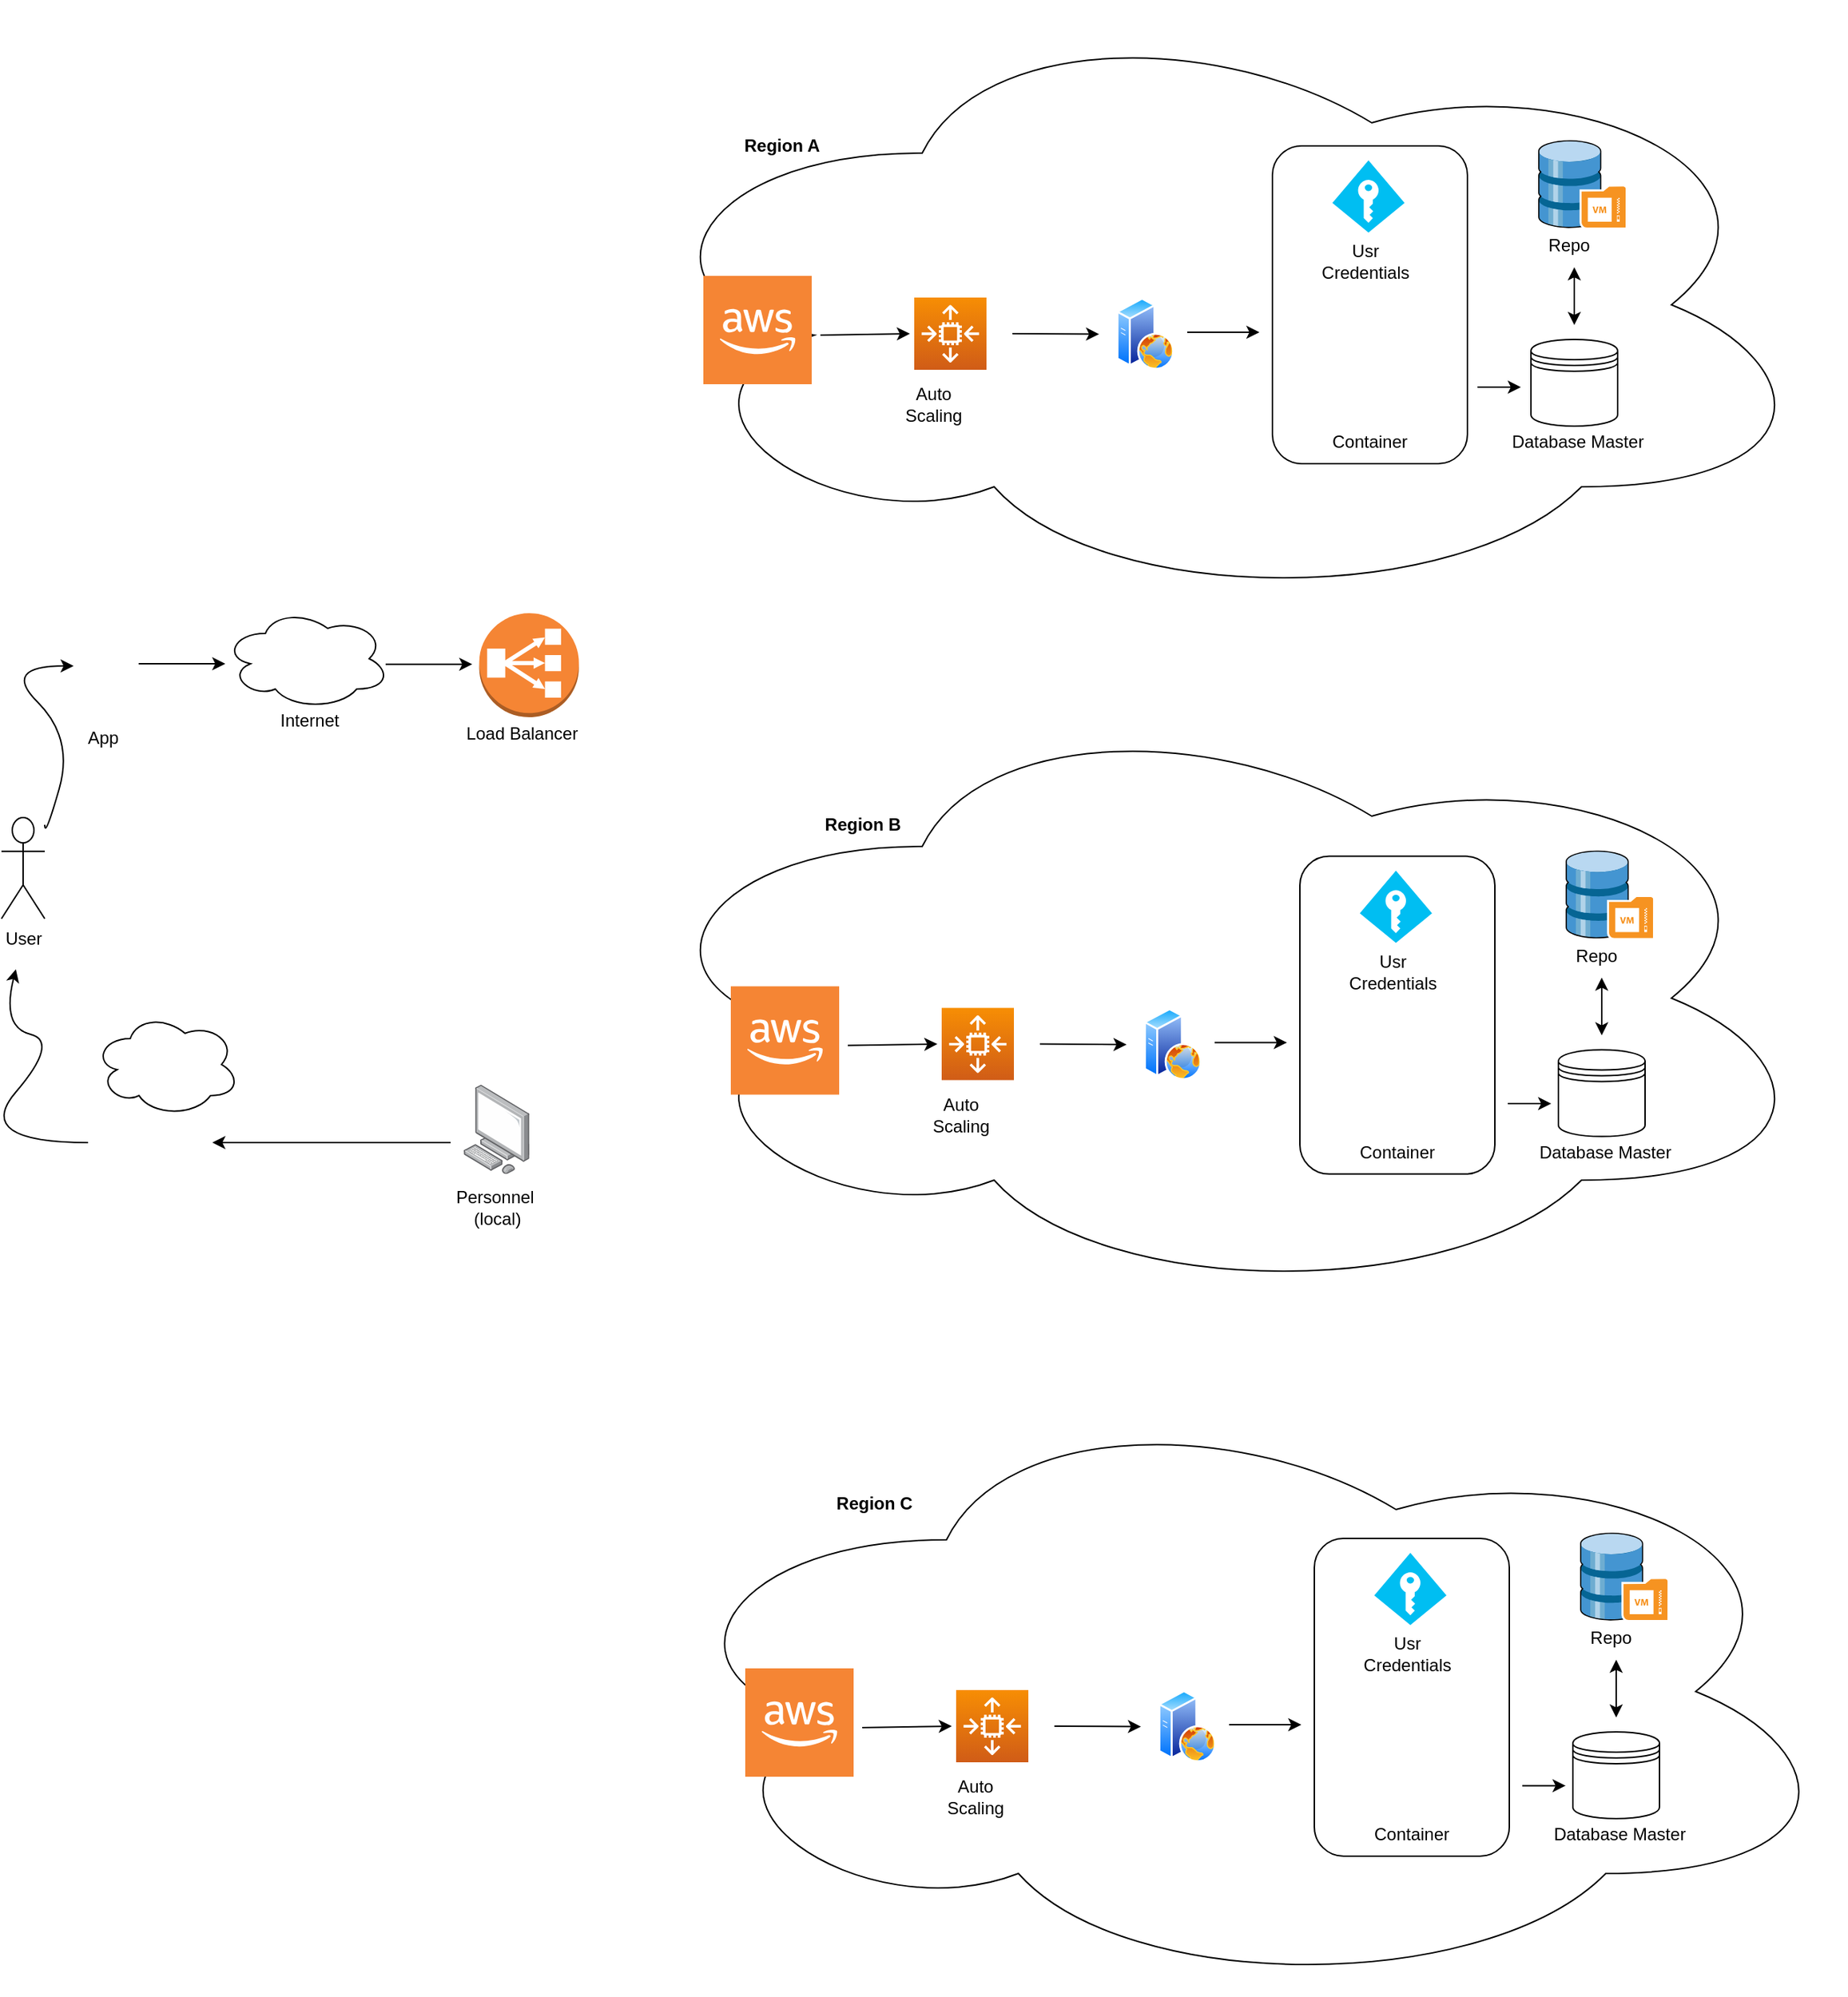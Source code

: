 <mxfile version="17.0.0" type="github">
  <diagram id="yPxyJZ8AM_hMuL3Unpa9" name="gitflow">
    <mxGraphModel dx="1043" dy="5305" grid="1" gridSize="10" guides="1" tooltips="1" connect="1" arrows="1" fold="1" page="1" pageScale="1" pageWidth="3300" pageHeight="4681" math="0" shadow="0">
      <root>
        <mxCell id="0" />
        <mxCell id="1" parent="0" />
        <mxCell id="aeybAfqKCNcVXMwGGbME-83" value="" style="ellipse;shape=cloud;whiteSpace=wrap;html=1;fillColor=none;" vertex="1" parent="1">
          <mxGeometry x="466.8" y="550" width="830" height="420" as="geometry" />
        </mxCell>
        <mxCell id="aeybAfqKCNcVXMwGGbME-62" value="" style="ellipse;shape=cloud;whiteSpace=wrap;html=1;fillColor=none;" vertex="1" parent="1">
          <mxGeometry x="450" y="70" width="830" height="420" as="geometry" />
        </mxCell>
        <object label="User&lt;br&gt;" id="ce-0WmokCaHtLLE00WAw-1">
          <mxCell style="shape=umlActor;verticalLabelPosition=bottom;verticalAlign=top;html=1;outlineConnect=0;" parent="1" vertex="1">
            <mxGeometry x="20" y="155" width="30" height="70" as="geometry" />
          </mxCell>
        </object>
        <mxCell id="ce-0WmokCaHtLLE00WAw-2" value="&lt;span style=&quot;white-space: pre&quot;&gt;	&lt;/span&gt;&lt;span style=&quot;white-space: pre&quot;&gt;	&lt;/span&gt;" style="shape=datastore;whiteSpace=wrap;html=1;" parent="1" vertex="1">
          <mxGeometry x="1079" y="-176" width="60" height="60" as="geometry" />
        </mxCell>
        <mxCell id="ce-0WmokCaHtLLE00WAw-3" value="" style="verticalLabelPosition=bottom;html=1;verticalAlign=top;align=center;strokeColor=none;fillColor=#00BEF2;shape=mxgraph.azure.access_control;" parent="1" vertex="1">
          <mxGeometry x="941.5" y="-300" width="50" height="50" as="geometry" />
        </mxCell>
        <mxCell id="ce-0WmokCaHtLLE00WAw-6" value="" style="shape=image;html=1;verticalAlign=top;verticalLabelPosition=bottom;labelBackgroundColor=#ffffff;imageAspect=0;aspect=fixed;image=https://cdn0.iconfinder.com/data/icons/social-media-2104/24/social_media_social_media_logo_docker-128.png" parent="1" vertex="1">
          <mxGeometry x="933.5" y="-183.0" width="68" height="68" as="geometry" />
        </mxCell>
        <mxCell id="ce-0WmokCaHtLLE00WAw-7" value="Internet&lt;br&gt;" style="text;html=1;align=center;verticalAlign=middle;resizable=0;points=[];autosize=1;strokeColor=none;fillColor=none;" parent="1" vertex="1">
          <mxGeometry x="203" y="78.35" width="60" height="20" as="geometry" />
        </mxCell>
        <mxCell id="ce-0WmokCaHtLLE00WAw-9" value="Database Master" style="text;html=1;align=center;verticalAlign=middle;resizable=0;points=[];autosize=1;strokeColor=none;fillColor=none;" parent="1" vertex="1">
          <mxGeometry x="1056" y="-115" width="110" height="20" as="geometry" />
        </mxCell>
        <mxCell id="ce-0WmokCaHtLLE00WAw-12" value="" style="ellipse;shape=cloud;whiteSpace=wrap;html=1;" parent="1" vertex="1">
          <mxGeometry x="174" y="10" width="115" height="70" as="geometry" />
        </mxCell>
        <mxCell id="ce-0WmokCaHtLLE00WAw-13" value="" style="shape=image;html=1;verticalAlign=top;verticalLabelPosition=bottom;labelBackgroundColor=#ffffff;imageAspect=0;aspect=fixed;image=https://cdn4.iconfinder.com/data/icons/48-bubbles/48/27.Phone-128.png" parent="1" vertex="1">
          <mxGeometry x="60" y="22.5" width="65" height="65" as="geometry" />
        </mxCell>
        <mxCell id="ce-0WmokCaHtLLE00WAw-15" value="App" style="text;html=1;align=center;verticalAlign=middle;resizable=0;points=[];autosize=1;strokeColor=none;fillColor=none;" parent="1" vertex="1">
          <mxGeometry x="70" y="90" width="40" height="20" as="geometry" />
        </mxCell>
        <mxCell id="ce-0WmokCaHtLLE00WAw-16" value="" style="curved=1;endArrow=classic;html=1;rounded=0;" parent="1" edge="1">
          <mxGeometry width="50" height="50" relative="1" as="geometry">
            <mxPoint x="50" y="160" as="sourcePoint" />
            <mxPoint x="70" y="50" as="targetPoint" />
            <Array as="points">
              <mxPoint x="50" y="170" />
              <mxPoint x="70" y="100" />
              <mxPoint x="20" y="50" />
            </Array>
          </mxGeometry>
        </mxCell>
        <mxCell id="ce-0WmokCaHtLLE00WAw-18" value="" style="endArrow=classic;html=1;rounded=0;" parent="1" edge="1">
          <mxGeometry width="50" height="50" relative="1" as="geometry">
            <mxPoint x="115" y="48.5" as="sourcePoint" />
            <mxPoint x="175" y="48.5" as="targetPoint" />
          </mxGeometry>
        </mxCell>
        <mxCell id="ce-0WmokCaHtLLE00WAw-19" value="Load Balancer" style="text;html=1;align=center;verticalAlign=middle;resizable=0;points=[];autosize=1;strokeColor=none;fillColor=none;" parent="1" vertex="1">
          <mxGeometry x="335.3" y="87.35" width="90" height="20" as="geometry" />
        </mxCell>
        <mxCell id="ce-0WmokCaHtLLE00WAw-20" value="Container" style="text;html=1;align=center;verticalAlign=middle;resizable=0;points=[];autosize=1;strokeColor=none;fillColor=none;" parent="1" vertex="1">
          <mxGeometry x="931.5" y="-115" width="70" height="20" as="geometry" />
        </mxCell>
        <mxCell id="ce-0WmokCaHtLLE00WAw-21" value="" style="points=[];aspect=fixed;html=1;align=center;shadow=0;dashed=0;image;image=img/lib/allied_telesis/computer_and_terminals/Personal_Computer.svg;" parent="1" vertex="1">
          <mxGeometry x="340" y="340" width="45.6" height="61.8" as="geometry" />
        </mxCell>
        <mxCell id="ce-0WmokCaHtLLE00WAw-22" value="Personnel&amp;nbsp;&lt;br&gt;(local)" style="text;html=1;align=center;verticalAlign=middle;resizable=0;points=[];autosize=1;strokeColor=none;fillColor=none;" parent="1" vertex="1">
          <mxGeometry x="327.8" y="410" width="70" height="30" as="geometry" />
        </mxCell>
        <mxCell id="ce-0WmokCaHtLLE00WAw-23" value="" style="shape=image;html=1;verticalAlign=top;verticalLabelPosition=bottom;labelBackgroundColor=#ffffff;imageAspect=0;aspect=fixed;image=https://cdn2.iconfinder.com/data/icons/web-development-and-studio/512/108_Map_Camping_plan_track_location_camping_camp-128.png" parent="1" vertex="1">
          <mxGeometry x="115.35" y="306.8" width="38.2" height="38.2" as="geometry" />
        </mxCell>
        <mxCell id="ce-0WmokCaHtLLE00WAw-24" value="" style="shape=image;html=1;verticalAlign=top;verticalLabelPosition=bottom;labelBackgroundColor=#ffffff;imageAspect=0;aspect=fixed;image=https://cdn4.iconfinder.com/data/icons/car-silhouettes/1000/van-128.png" parent="1" vertex="1">
          <mxGeometry x="85.55" y="350" width="68" height="68" as="geometry" />
        </mxCell>
        <mxCell id="ce-0WmokCaHtLLE00WAw-32" value="" style="curved=1;endArrow=classic;html=1;rounded=0;exitX=-0.082;exitY=0.441;exitDx=0;exitDy=0;exitPerimeter=0;" parent="1" edge="1" source="ce-0WmokCaHtLLE00WAw-24">
          <mxGeometry width="50" height="50" relative="1" as="geometry">
            <mxPoint x="70" y="410" as="sourcePoint" />
            <mxPoint x="30" y="260" as="targetPoint" />
            <Array as="points">
              <mxPoint y="380" />
              <mxPoint x="60" y="310" />
              <mxPoint x="20" y="300" />
            </Array>
          </mxGeometry>
        </mxCell>
        <mxCell id="ce-0WmokCaHtLLE00WAw-33" value="" style="ellipse;shape=cloud;whiteSpace=wrap;html=1;fillColor=none;" parent="1" vertex="1">
          <mxGeometry x="83.9" y="290" width="101.1" height="71.8" as="geometry" />
        </mxCell>
        <mxCell id="ce-0WmokCaHtLLE00WAw-35" value="" style="endArrow=classic;html=1;rounded=0;exitX=0;exitY=0.647;exitDx=0;exitDy=0;exitPerimeter=0;" parent="1" edge="1">
          <mxGeometry width="50" height="50" relative="1" as="geometry">
            <mxPoint x="331" y="379.985" as="sourcePoint" />
            <mxPoint x="166" y="380" as="targetPoint" />
          </mxGeometry>
        </mxCell>
        <mxCell id="aeybAfqKCNcVXMwGGbME-3" value="" style="ellipse;shape=cloud;whiteSpace=wrap;html=1;fillColor=none;" vertex="1" parent="1">
          <mxGeometry x="450" y="-410" width="830" height="420" as="geometry" />
        </mxCell>
        <mxCell id="aeybAfqKCNcVXMwGGbME-7" value="Region A" style="text;html=1;align=center;verticalAlign=middle;resizable=0;points=[];autosize=1;strokeColor=none;fillColor=none;fontStyle=1" vertex="1" parent="1">
          <mxGeometry x="525" y="-320" width="70" height="20" as="geometry" />
        </mxCell>
        <mxCell id="aeybAfqKCNcVXMwGGbME-10" value="" style="outlineConnect=0;dashed=0;verticalLabelPosition=bottom;verticalAlign=top;align=center;html=1;shape=mxgraph.aws3.classic_load_balancer;fillColor=#F58534;gradientColor=none;" vertex="1" parent="1">
          <mxGeometry x="350.8" y="13.5" width="69" height="72" as="geometry" />
        </mxCell>
        <mxCell id="aeybAfqKCNcVXMwGGbME-11" value="" style="sketch=0;points=[[0,0,0],[0.25,0,0],[0.5,0,0],[0.75,0,0],[1,0,0],[0,1,0],[0.25,1,0],[0.5,1,0],[0.75,1,0],[1,1,0],[0,0.25,0],[0,0.5,0],[0,0.75,0],[1,0.25,0],[1,0.5,0],[1,0.75,0]];outlineConnect=0;fontColor=#232F3E;gradientColor=#F78E04;gradientDirection=north;fillColor=#D05C17;strokeColor=#ffffff;dashed=0;verticalLabelPosition=bottom;verticalAlign=top;align=center;html=1;fontSize=12;fontStyle=0;aspect=fixed;shape=mxgraph.aws4.resourceIcon;resIcon=mxgraph.aws4.auto_scaling2;" vertex="1" parent="1">
          <mxGeometry x="652" y="-205" width="50" height="50" as="geometry" />
        </mxCell>
        <mxCell id="aeybAfqKCNcVXMwGGbME-12" value="Auto &lt;br&gt;Scaling" style="text;html=1;align=center;verticalAlign=middle;resizable=0;points=[];autosize=1;strokeColor=none;fillColor=none;" vertex="1" parent="1">
          <mxGeometry x="640" y="-146" width="50" height="30" as="geometry" />
        </mxCell>
        <mxCell id="aeybAfqKCNcVXMwGGbME-13" value="Region B" style="text;html=1;align=center;verticalAlign=middle;resizable=0;points=[];autosize=1;strokeColor=none;fillColor=none;fontStyle=1" vertex="1" parent="1">
          <mxGeometry x="581" y="150" width="70" height="20" as="geometry" />
        </mxCell>
        <mxCell id="aeybAfqKCNcVXMwGGbME-14" value="Region C" style="text;html=1;align=center;verticalAlign=middle;resizable=0;points=[];autosize=1;strokeColor=none;fillColor=none;fontStyle=1" vertex="1" parent="1">
          <mxGeometry x="589" y="620" width="70" height="20" as="geometry" />
        </mxCell>
        <mxCell id="aeybAfqKCNcVXMwGGbME-18" value="" style="shadow=0;dashed=0;html=1;labelPosition=center;verticalLabelPosition=bottom;verticalAlign=top;align=center;outlineConnect=0;shape=mxgraph.veeam.3d.backup_repository_2;fillColor=none;" vertex="1" parent="1">
          <mxGeometry x="1084" y="-314" width="62" height="62" as="geometry" />
        </mxCell>
        <mxCell id="aeybAfqKCNcVXMwGGbME-19" value="Repo" style="text;html=1;align=center;verticalAlign=middle;resizable=0;points=[];autosize=1;strokeColor=none;fillColor=none;" vertex="1" parent="1">
          <mxGeometry x="1085" y="-251" width="40" height="20" as="geometry" />
        </mxCell>
        <mxCell id="aeybAfqKCNcVXMwGGbME-30" value="" style="outlineConnect=0;dashed=0;verticalLabelPosition=bottom;verticalAlign=top;align=center;html=1;shape=mxgraph.aws3.cloud_2;fillColor=#F58534;gradientColor=none;" vertex="1" parent="1">
          <mxGeometry x="506" y="-220" width="75" height="75" as="geometry" />
        </mxCell>
        <mxCell id="aeybAfqKCNcVXMwGGbME-35" value="" style="endArrow=classic;html=1;rounded=0;entryX=0;entryY=0.5;entryDx=0;entryDy=0;entryPerimeter=0;" edge="1" parent="1">
          <mxGeometry width="50" height="50" relative="1" as="geometry">
            <mxPoint x="587" y="-179" as="sourcePoint" />
            <mxPoint x="649" y="-180" as="targetPoint" />
          </mxGeometry>
        </mxCell>
        <mxCell id="aeybAfqKCNcVXMwGGbME-36" value="" style="rounded=1;whiteSpace=wrap;html=1;fillColor=none;" vertex="1" parent="1">
          <mxGeometry x="900" y="-310" width="135" height="220" as="geometry" />
        </mxCell>
        <mxCell id="aeybAfqKCNcVXMwGGbME-37" value="Usr&lt;br&gt;Credentials" style="text;html=1;align=center;verticalAlign=middle;resizable=0;points=[];autosize=1;strokeColor=none;fillColor=none;" vertex="1" parent="1">
          <mxGeometry x="923.5" y="-245" width="80" height="30" as="geometry" />
        </mxCell>
        <mxCell id="aeybAfqKCNcVXMwGGbME-38" value="" style="endArrow=classic;html=1;rounded=0;" edge="1" parent="1">
          <mxGeometry width="50" height="50" relative="1" as="geometry">
            <mxPoint x="841" y="-181" as="sourcePoint" />
            <mxPoint x="891" y="-181" as="targetPoint" />
          </mxGeometry>
        </mxCell>
        <mxCell id="aeybAfqKCNcVXMwGGbME-39" value="" style="endArrow=classic;html=1;rounded=0;" edge="1" parent="1">
          <mxGeometry width="50" height="50" relative="1" as="geometry">
            <mxPoint x="720" y="-180" as="sourcePoint" />
            <mxPoint x="780" y="-179.67" as="targetPoint" />
          </mxGeometry>
        </mxCell>
        <mxCell id="aeybAfqKCNcVXMwGGbME-41" value="" style="endArrow=classic;startArrow=classic;html=1;rounded=0;" edge="1" parent="1">
          <mxGeometry width="50" height="50" relative="1" as="geometry">
            <mxPoint x="1109" y="-186" as="sourcePoint" />
            <mxPoint x="1109" y="-226" as="targetPoint" />
          </mxGeometry>
        </mxCell>
        <mxCell id="aeybAfqKCNcVXMwGGbME-42" value="" style="aspect=fixed;perimeter=ellipsePerimeter;html=1;align=center;shadow=0;dashed=0;spacingTop=3;image;image=img/lib/active_directory/web_server.svg;fillColor=none;" vertex="1" parent="1">
          <mxGeometry x="792" y="-205" width="40" height="50" as="geometry" />
        </mxCell>
        <mxCell id="aeybAfqKCNcVXMwGGbME-43" value="&lt;span style=&quot;white-space: pre&quot;&gt;	&lt;/span&gt;&lt;span style=&quot;white-space: pre&quot;&gt;	&lt;/span&gt;" style="shape=datastore;whiteSpace=wrap;html=1;" vertex="1" parent="1">
          <mxGeometry x="1098" y="315.8" width="60" height="60" as="geometry" />
        </mxCell>
        <mxCell id="aeybAfqKCNcVXMwGGbME-44" value="" style="verticalLabelPosition=bottom;html=1;verticalAlign=top;align=center;strokeColor=none;fillColor=#00BEF2;shape=mxgraph.azure.access_control;" vertex="1" parent="1">
          <mxGeometry x="960.5" y="191.8" width="50" height="50" as="geometry" />
        </mxCell>
        <mxCell id="aeybAfqKCNcVXMwGGbME-45" value="" style="shape=image;html=1;verticalAlign=top;verticalLabelPosition=bottom;labelBackgroundColor=#ffffff;imageAspect=0;aspect=fixed;image=https://cdn0.iconfinder.com/data/icons/social-media-2104/24/social_media_social_media_logo_docker-128.png" vertex="1" parent="1">
          <mxGeometry x="952.5" y="308.8" width="68" height="68" as="geometry" />
        </mxCell>
        <mxCell id="aeybAfqKCNcVXMwGGbME-46" value="Database Master" style="text;html=1;align=center;verticalAlign=middle;resizable=0;points=[];autosize=1;strokeColor=none;fillColor=none;" vertex="1" parent="1">
          <mxGeometry x="1075" y="376.8" width="110" height="20" as="geometry" />
        </mxCell>
        <mxCell id="aeybAfqKCNcVXMwGGbME-47" value="Container" style="text;html=1;align=center;verticalAlign=middle;resizable=0;points=[];autosize=1;strokeColor=none;fillColor=none;" vertex="1" parent="1">
          <mxGeometry x="950.5" y="376.8" width="70" height="20" as="geometry" />
        </mxCell>
        <mxCell id="aeybAfqKCNcVXMwGGbME-49" value="" style="sketch=0;points=[[0,0,0],[0.25,0,0],[0.5,0,0],[0.75,0,0],[1,0,0],[0,1,0],[0.25,1,0],[0.5,1,0],[0.75,1,0],[1,1,0],[0,0.25,0],[0,0.5,0],[0,0.75,0],[1,0.25,0],[1,0.5,0],[1,0.75,0]];outlineConnect=0;fontColor=#232F3E;gradientColor=#F78E04;gradientDirection=north;fillColor=#D05C17;strokeColor=#ffffff;dashed=0;verticalLabelPosition=bottom;verticalAlign=top;align=center;html=1;fontSize=12;fontStyle=0;aspect=fixed;shape=mxgraph.aws4.resourceIcon;resIcon=mxgraph.aws4.auto_scaling2;" vertex="1" parent="1">
          <mxGeometry x="671" y="286.8" width="50" height="50" as="geometry" />
        </mxCell>
        <mxCell id="aeybAfqKCNcVXMwGGbME-50" value="Auto &lt;br&gt;Scaling" style="text;html=1;align=center;verticalAlign=middle;resizable=0;points=[];autosize=1;strokeColor=none;fillColor=none;" vertex="1" parent="1">
          <mxGeometry x="659" y="345.8" width="50" height="30" as="geometry" />
        </mxCell>
        <mxCell id="aeybAfqKCNcVXMwGGbME-51" value="" style="shadow=0;dashed=0;html=1;labelPosition=center;verticalLabelPosition=bottom;verticalAlign=top;align=center;outlineConnect=0;shape=mxgraph.veeam.3d.backup_repository_2;fillColor=none;" vertex="1" parent="1">
          <mxGeometry x="1103" y="177.8" width="62" height="62" as="geometry" />
        </mxCell>
        <mxCell id="aeybAfqKCNcVXMwGGbME-52" value="Repo" style="text;html=1;align=center;verticalAlign=middle;resizable=0;points=[];autosize=1;strokeColor=none;fillColor=none;" vertex="1" parent="1">
          <mxGeometry x="1104" y="240.8" width="40" height="20" as="geometry" />
        </mxCell>
        <mxCell id="aeybAfqKCNcVXMwGGbME-53" value="" style="outlineConnect=0;dashed=0;verticalLabelPosition=bottom;verticalAlign=top;align=center;html=1;shape=mxgraph.aws3.cloud_2;fillColor=#F58534;gradientColor=none;" vertex="1" parent="1">
          <mxGeometry x="525" y="271.8" width="75" height="75" as="geometry" />
        </mxCell>
        <mxCell id="aeybAfqKCNcVXMwGGbME-54" value="" style="endArrow=classic;html=1;rounded=0;entryX=0;entryY=0.5;entryDx=0;entryDy=0;entryPerimeter=0;" edge="1" parent="1">
          <mxGeometry width="50" height="50" relative="1" as="geometry">
            <mxPoint x="606" y="312.8" as="sourcePoint" />
            <mxPoint x="668" y="311.8" as="targetPoint" />
          </mxGeometry>
        </mxCell>
        <mxCell id="aeybAfqKCNcVXMwGGbME-55" value="" style="rounded=1;whiteSpace=wrap;html=1;fillColor=none;" vertex="1" parent="1">
          <mxGeometry x="919" y="181.8" width="135" height="220" as="geometry" />
        </mxCell>
        <mxCell id="aeybAfqKCNcVXMwGGbME-56" value="Usr&lt;br&gt;Credentials" style="text;html=1;align=center;verticalAlign=middle;resizable=0;points=[];autosize=1;strokeColor=none;fillColor=none;" vertex="1" parent="1">
          <mxGeometry x="942.5" y="246.8" width="80" height="30" as="geometry" />
        </mxCell>
        <mxCell id="aeybAfqKCNcVXMwGGbME-57" value="" style="endArrow=classic;html=1;rounded=0;" edge="1" parent="1">
          <mxGeometry width="50" height="50" relative="1" as="geometry">
            <mxPoint x="860" y="310.8" as="sourcePoint" />
            <mxPoint x="910" y="310.8" as="targetPoint" />
          </mxGeometry>
        </mxCell>
        <mxCell id="aeybAfqKCNcVXMwGGbME-58" value="" style="endArrow=classic;html=1;rounded=0;" edge="1" parent="1">
          <mxGeometry width="50" height="50" relative="1" as="geometry">
            <mxPoint x="739" y="311.8" as="sourcePoint" />
            <mxPoint x="799" y="312.13" as="targetPoint" />
          </mxGeometry>
        </mxCell>
        <mxCell id="aeybAfqKCNcVXMwGGbME-59" value="" style="endArrow=classic;startArrow=classic;html=1;rounded=0;" edge="1" parent="1">
          <mxGeometry width="50" height="50" relative="1" as="geometry">
            <mxPoint x="1128" y="305.8" as="sourcePoint" />
            <mxPoint x="1128" y="265.8" as="targetPoint" />
          </mxGeometry>
        </mxCell>
        <mxCell id="aeybAfqKCNcVXMwGGbME-60" value="" style="aspect=fixed;perimeter=ellipsePerimeter;html=1;align=center;shadow=0;dashed=0;spacingTop=3;image;image=img/lib/active_directory/web_server.svg;fillColor=none;" vertex="1" parent="1">
          <mxGeometry x="811" y="286.8" width="40" height="50" as="geometry" />
        </mxCell>
        <mxCell id="aeybAfqKCNcVXMwGGbME-61" value="" style="endArrow=classic;html=1;rounded=0;" edge="1" parent="1">
          <mxGeometry width="50" height="50" relative="1" as="geometry">
            <mxPoint x="1042" y="-143" as="sourcePoint" />
            <mxPoint x="1072" y="-143" as="targetPoint" />
          </mxGeometry>
        </mxCell>
        <mxCell id="aeybAfqKCNcVXMwGGbME-63" value="" style="endArrow=classic;html=1;rounded=0;" edge="1" parent="1">
          <mxGeometry width="50" height="50" relative="1" as="geometry">
            <mxPoint x="1063" y="353" as="sourcePoint" />
            <mxPoint x="1093" y="353" as="targetPoint" />
          </mxGeometry>
        </mxCell>
        <mxCell id="aeybAfqKCNcVXMwGGbME-65" value="&lt;span style=&quot;white-space: pre&quot;&gt;	&lt;/span&gt;&lt;span style=&quot;white-space: pre&quot;&gt;	&lt;/span&gt;" style="shape=datastore;whiteSpace=wrap;html=1;" vertex="1" parent="1">
          <mxGeometry x="1108" y="788" width="60" height="60" as="geometry" />
        </mxCell>
        <mxCell id="aeybAfqKCNcVXMwGGbME-66" value="" style="verticalLabelPosition=bottom;html=1;verticalAlign=top;align=center;strokeColor=none;fillColor=#00BEF2;shape=mxgraph.azure.access_control;" vertex="1" parent="1">
          <mxGeometry x="970.5" y="664" width="50" height="50" as="geometry" />
        </mxCell>
        <mxCell id="aeybAfqKCNcVXMwGGbME-67" value="" style="shape=image;html=1;verticalAlign=top;verticalLabelPosition=bottom;labelBackgroundColor=#ffffff;imageAspect=0;aspect=fixed;image=https://cdn0.iconfinder.com/data/icons/social-media-2104/24/social_media_social_media_logo_docker-128.png" vertex="1" parent="1">
          <mxGeometry x="962.5" y="781" width="68" height="68" as="geometry" />
        </mxCell>
        <mxCell id="aeybAfqKCNcVXMwGGbME-68" value="Database Master" style="text;html=1;align=center;verticalAlign=middle;resizable=0;points=[];autosize=1;strokeColor=none;fillColor=none;" vertex="1" parent="1">
          <mxGeometry x="1085" y="849" width="110" height="20" as="geometry" />
        </mxCell>
        <mxCell id="aeybAfqKCNcVXMwGGbME-69" value="Container" style="text;html=1;align=center;verticalAlign=middle;resizable=0;points=[];autosize=1;strokeColor=none;fillColor=none;" vertex="1" parent="1">
          <mxGeometry x="960.5" y="849" width="70" height="20" as="geometry" />
        </mxCell>
        <mxCell id="aeybAfqKCNcVXMwGGbME-70" value="" style="sketch=0;points=[[0,0,0],[0.25,0,0],[0.5,0,0],[0.75,0,0],[1,0,0],[0,1,0],[0.25,1,0],[0.5,1,0],[0.75,1,0],[1,1,0],[0,0.25,0],[0,0.5,0],[0,0.75,0],[1,0.25,0],[1,0.5,0],[1,0.75,0]];outlineConnect=0;fontColor=#232F3E;gradientColor=#F78E04;gradientDirection=north;fillColor=#D05C17;strokeColor=#ffffff;dashed=0;verticalLabelPosition=bottom;verticalAlign=top;align=center;html=1;fontSize=12;fontStyle=0;aspect=fixed;shape=mxgraph.aws4.resourceIcon;resIcon=mxgraph.aws4.auto_scaling2;" vertex="1" parent="1">
          <mxGeometry x="681" y="759" width="50" height="50" as="geometry" />
        </mxCell>
        <mxCell id="aeybAfqKCNcVXMwGGbME-71" value="Auto &lt;br&gt;Scaling" style="text;html=1;align=center;verticalAlign=middle;resizable=0;points=[];autosize=1;strokeColor=none;fillColor=none;" vertex="1" parent="1">
          <mxGeometry x="669" y="818" width="50" height="30" as="geometry" />
        </mxCell>
        <mxCell id="aeybAfqKCNcVXMwGGbME-72" value="" style="shadow=0;dashed=0;html=1;labelPosition=center;verticalLabelPosition=bottom;verticalAlign=top;align=center;outlineConnect=0;shape=mxgraph.veeam.3d.backup_repository_2;fillColor=none;" vertex="1" parent="1">
          <mxGeometry x="1113" y="650" width="62" height="62" as="geometry" />
        </mxCell>
        <mxCell id="aeybAfqKCNcVXMwGGbME-73" value="Repo" style="text;html=1;align=center;verticalAlign=middle;resizable=0;points=[];autosize=1;strokeColor=none;fillColor=none;" vertex="1" parent="1">
          <mxGeometry x="1114" y="713" width="40" height="20" as="geometry" />
        </mxCell>
        <mxCell id="aeybAfqKCNcVXMwGGbME-74" value="" style="outlineConnect=0;dashed=0;verticalLabelPosition=bottom;verticalAlign=top;align=center;html=1;shape=mxgraph.aws3.cloud_2;fillColor=#F58534;gradientColor=none;" vertex="1" parent="1">
          <mxGeometry x="535" y="744" width="75" height="75" as="geometry" />
        </mxCell>
        <mxCell id="aeybAfqKCNcVXMwGGbME-75" value="" style="endArrow=classic;html=1;rounded=0;entryX=0;entryY=0.5;entryDx=0;entryDy=0;entryPerimeter=0;" edge="1" parent="1">
          <mxGeometry width="50" height="50" relative="1" as="geometry">
            <mxPoint x="616" y="785.0" as="sourcePoint" />
            <mxPoint x="678" y="784.0" as="targetPoint" />
          </mxGeometry>
        </mxCell>
        <mxCell id="aeybAfqKCNcVXMwGGbME-76" value="" style="rounded=1;whiteSpace=wrap;html=1;fillColor=none;" vertex="1" parent="1">
          <mxGeometry x="929" y="654" width="135" height="220" as="geometry" />
        </mxCell>
        <mxCell id="aeybAfqKCNcVXMwGGbME-77" value="Usr&lt;br&gt;Credentials" style="text;html=1;align=center;verticalAlign=middle;resizable=0;points=[];autosize=1;strokeColor=none;fillColor=none;" vertex="1" parent="1">
          <mxGeometry x="952.5" y="719" width="80" height="30" as="geometry" />
        </mxCell>
        <mxCell id="aeybAfqKCNcVXMwGGbME-78" value="" style="endArrow=classic;html=1;rounded=0;" edge="1" parent="1">
          <mxGeometry width="50" height="50" relative="1" as="geometry">
            <mxPoint x="870" y="783.0" as="sourcePoint" />
            <mxPoint x="920" y="783.0" as="targetPoint" />
          </mxGeometry>
        </mxCell>
        <mxCell id="aeybAfqKCNcVXMwGGbME-79" value="" style="endArrow=classic;html=1;rounded=0;" edge="1" parent="1">
          <mxGeometry width="50" height="50" relative="1" as="geometry">
            <mxPoint x="749" y="784.0" as="sourcePoint" />
            <mxPoint x="809" y="784.33" as="targetPoint" />
          </mxGeometry>
        </mxCell>
        <mxCell id="aeybAfqKCNcVXMwGGbME-80" value="" style="endArrow=classic;startArrow=classic;html=1;rounded=0;" edge="1" parent="1">
          <mxGeometry width="50" height="50" relative="1" as="geometry">
            <mxPoint x="1138" y="778.0" as="sourcePoint" />
            <mxPoint x="1138" y="738.0" as="targetPoint" />
          </mxGeometry>
        </mxCell>
        <mxCell id="aeybAfqKCNcVXMwGGbME-81" value="" style="aspect=fixed;perimeter=ellipsePerimeter;html=1;align=center;shadow=0;dashed=0;spacingTop=3;image;image=img/lib/active_directory/web_server.svg;fillColor=none;" vertex="1" parent="1">
          <mxGeometry x="821" y="759" width="40" height="50" as="geometry" />
        </mxCell>
        <mxCell id="aeybAfqKCNcVXMwGGbME-82" value="" style="endArrow=classic;html=1;rounded=0;" edge="1" parent="1">
          <mxGeometry width="50" height="50" relative="1" as="geometry">
            <mxPoint x="1073" y="825.2" as="sourcePoint" />
            <mxPoint x="1103" y="825.2" as="targetPoint" />
          </mxGeometry>
        </mxCell>
        <mxCell id="aeybAfqKCNcVXMwGGbME-84" value="" style="endArrow=classic;html=1;rounded=0;" edge="1" parent="1">
          <mxGeometry width="50" height="50" relative="1" as="geometry">
            <mxPoint x="286" y="48.83" as="sourcePoint" />
            <mxPoint x="346" y="48.83" as="targetPoint" />
          </mxGeometry>
        </mxCell>
      </root>
    </mxGraphModel>
  </diagram>
</mxfile>
